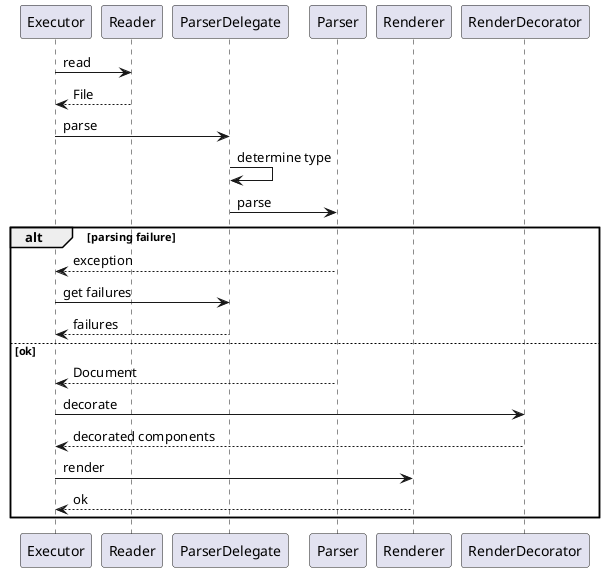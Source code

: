 @startuml "main-flow"

participant Executor as e
participant Reader as rea
participant ParserDelegate as pd
participant Parser as par
participant Renderer as rr
participant RenderDecorator as rd

e -> rea : read
rea --> e : File
e -> pd : parse
pd -> pd : determine type
pd -> par : parse

alt parsing failure
    par --> e : exception    
    e -> pd : get failures
    pd --> e: failures

else ok
    par --> e : Document
    e -> rd : decorate
    rd --> e : decorated components
    e -> rr : render
    rr --> e : ok

end


@enduml